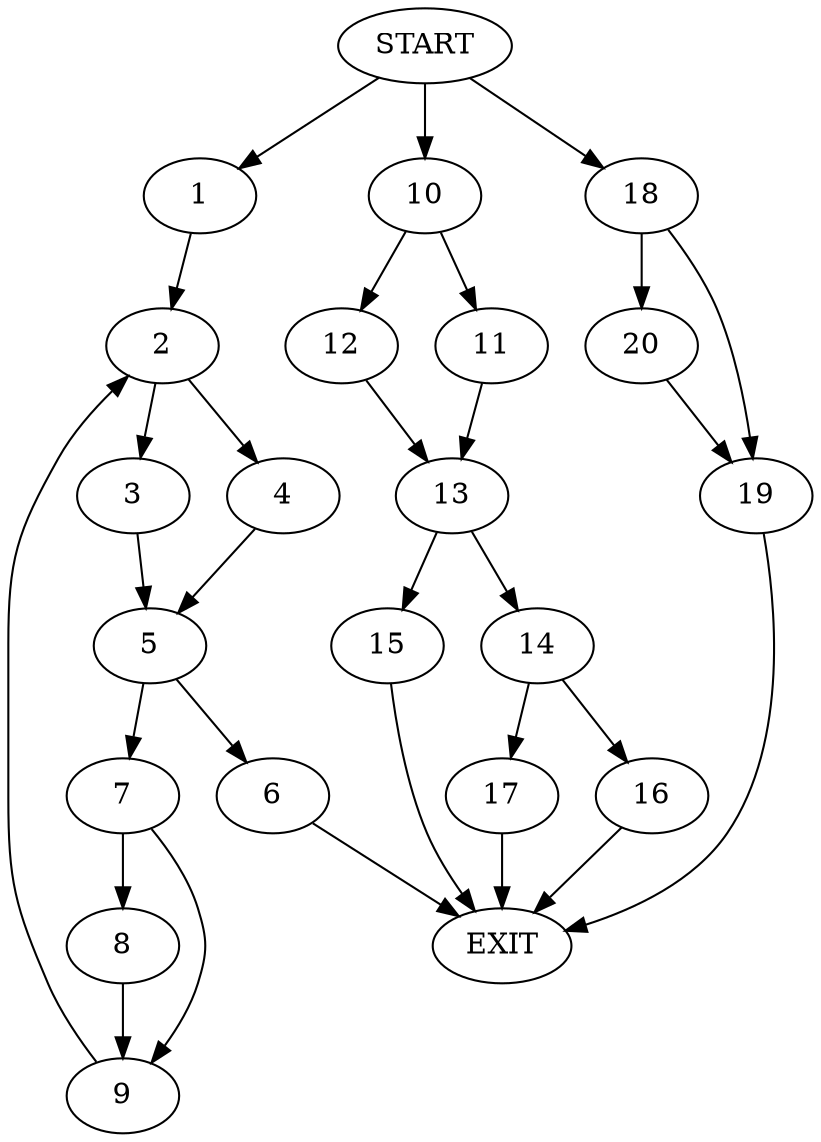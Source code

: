 digraph {
0 [label="START"]
21 [label="EXIT"]
0 -> 1
1 -> 2
2 -> 3
2 -> 4
4 -> 5
3 -> 5
5 -> 6
5 -> 7
7 -> 8
7 -> 9
6 -> 21
8 -> 9
9 -> 2
0 -> 10
10 -> 11
10 -> 12
11 -> 13
12 -> 13
13 -> 14
13 -> 15
14 -> 16
14 -> 17
15 -> 21
17 -> 21
16 -> 21
0 -> 18
18 -> 19
18 -> 20
19 -> 21
20 -> 19
}
